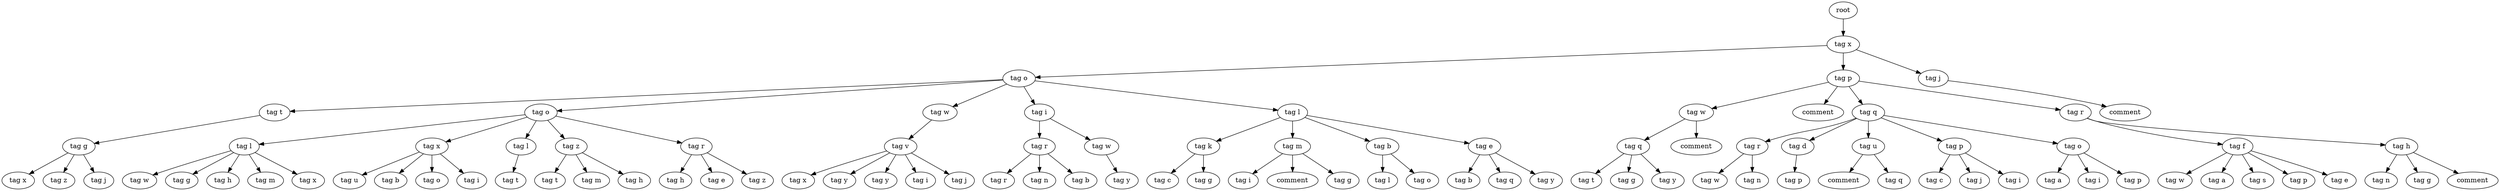 digraph Tree{
0[label="root"];
0->00
00[label="tag x"];
00->000
000[label="tag o"];
000->0000
0000[label="tag t"];
0000->00000
00000[label="tag g"];
00000->000000
000000[label="tag x"];
00000->000001
000001[label="tag z"];
00000->000002
000002[label="tag j"];
000->0001
0001[label="tag o"];
0001->00010
00010[label="tag l"];
00010->000100
000100[label="tag w"];
00010->000101
000101[label="tag g"];
00010->000102
000102[label="tag h"];
00010->000103
000103[label="tag m"];
00010->000104
000104[label="tag x"];
0001->00011
00011[label="tag x"];
00011->000110
000110[label="tag u"];
00011->000111
000111[label="tag b"];
00011->000112
000112[label="tag o"];
00011->000113
000113[label="tag i"];
0001->00012
00012[label="tag l"];
00012->000120
000120[label="tag t"];
0001->00013
00013[label="tag z"];
00013->000130
000130[label="tag t"];
00013->000131
000131[label="tag m"];
00013->000132
000132[label="tag h"];
0001->00014
00014[label="tag r"];
00014->000140
000140[label="tag h"];
00014->000141
000141[label="tag e"];
00014->000142
000142[label="tag z"];
000->0002
0002[label="tag w"];
0002->00020
00020[label="tag v"];
00020->000200
000200[label="tag x"];
00020->000201
000201[label="tag y"];
00020->000202
000202[label="tag y"];
00020->000203
000203[label="tag i"];
00020->000204
000204[label="tag j"];
000->0003
0003[label="tag i"];
0003->00030
00030[label="tag r"];
00030->000300
000300[label="tag r"];
00030->000301
000301[label="tag n"];
00030->000302
000302[label="tag b"];
0003->00031
00031[label="tag w"];
00031->000310
000310[label="tag y"];
000->0004
0004[label="tag l"];
0004->00040
00040[label="tag k"];
00040->000400
000400[label="tag c"];
00040->000401
000401[label="tag g"];
0004->00041
00041[label="tag m"];
00041->000410
000410[label="tag i"];
00041->000411
000411[label="comment"];
00041->000412
000412[label="tag g"];
0004->00042
00042[label="tag b"];
00042->000420
000420[label="tag l"];
00042->000421
000421[label="tag o"];
0004->00043
00043[label="tag e"];
00043->000430
000430[label="tag b"];
00043->000431
000431[label="tag q"];
00043->000432
000432[label="tag y"];
00->001
001[label="tag p"];
001->0010
0010[label="tag w"];
0010->00100
00100[label="tag q"];
00100->001000
001000[label="tag t"];
00100->001001
001001[label="tag g"];
00100->001002
001002[label="tag y"];
0010->00101
00101[label="comment"];
001->0011
0011[label="comment"];
001->0012
0012[label="tag q"];
0012->00120
00120[label="tag r"];
00120->001200
001200[label="tag w"];
00120->001201
001201[label="tag n"];
0012->00121
00121[label="tag d"];
00121->001210
001210[label="tag p"];
0012->00122
00122[label="tag u"];
00122->001220
001220[label="comment"];
00122->001221
001221[label="tag q"];
0012->00123
00123[label="tag p"];
00123->001230
001230[label="tag c"];
00123->001231
001231[label="tag j"];
00123->001232
001232[label="tag i"];
0012->00124
00124[label="tag o"];
00124->001240
001240[label="tag a"];
00124->001241
001241[label="tag i"];
00124->001242
001242[label="tag p"];
001->0013
0013[label="tag r"];
0013->00130
00130[label="tag f"];
00130->001300
001300[label="tag w"];
00130->001301
001301[label="tag a"];
00130->001302
001302[label="tag s"];
00130->001303
001303[label="tag p"];
00130->001304
001304[label="tag e"];
0013->00131
00131[label="tag h"];
00131->001310
001310[label="tag n"];
00131->001311
001311[label="tag g"];
00131->001312
001312[label="comment"];
00->002
002[label="tag j"];
002->0020
0020[label="comment"];
}
